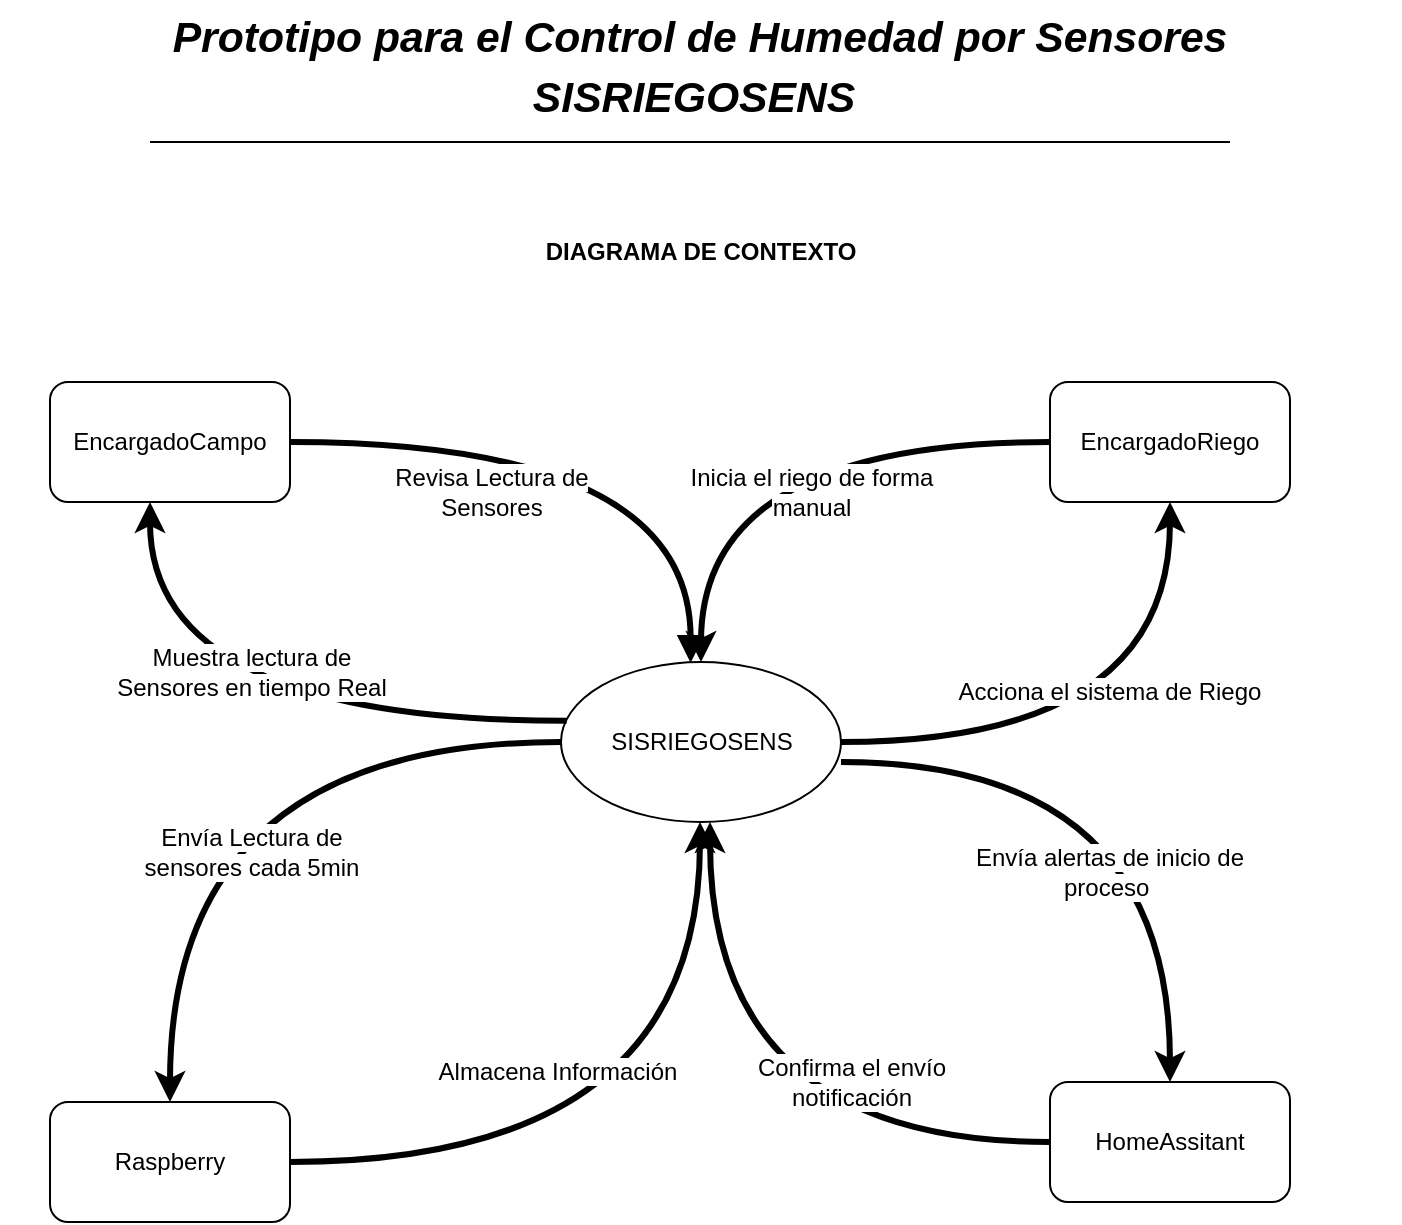 <mxfile version="27.0.5">
  <diagram name="Page-1" id="g3UqPk6g5Lqblqn8YSuC">
    <mxGraphModel dx="1026" dy="566" grid="1" gridSize="10" guides="1" tooltips="1" connect="1" arrows="1" fold="1" page="1" pageScale="1" pageWidth="850" pageHeight="1100" math="0" shadow="0">
      <root>
        <mxCell id="0" />
        <mxCell id="1" parent="0" />
        <mxCell id="OVNSUnDLSR-qPlaHyFdE-1" value="&lt;b&gt;DIAGRAMA DE CONTEXTO&lt;/b&gt;" style="text;html=1;align=center;verticalAlign=middle;whiteSpace=wrap;rounded=0;" parent="1" vertex="1">
          <mxGeometry x="343" y="120" width="165" height="30" as="geometry" />
        </mxCell>
        <mxCell id="WDlb1R9kwCsJJmP67_AE-10" style="edgeStyle=orthogonalEdgeStyle;rounded=0;orthogonalLoop=1;jettySize=auto;html=1;entryX=0;entryY=0.5;entryDx=0;entryDy=0;strokeWidth=3;endArrow=none;startFill=1;curved=1;endFill=0;startArrow=classic;" edge="1" parent="1" source="OVNSUnDLSR-qPlaHyFdE-2" target="WDlb1R9kwCsJJmP67_AE-5">
          <mxGeometry relative="1" as="geometry">
            <Array as="points">
              <mxPoint x="426" y="230" />
            </Array>
          </mxGeometry>
        </mxCell>
        <mxCell id="OVNSUnDLSR-qPlaHyFdE-2" value="SISRIEGOSENS" style="ellipse;whiteSpace=wrap;html=1;" parent="1" vertex="1">
          <mxGeometry x="355.5" y="340" width="140" height="80" as="geometry" />
        </mxCell>
        <mxCell id="WDlb1R9kwCsJJmP67_AE-4" value="EncargadoCampo" style="rounded=1;whiteSpace=wrap;html=1;" vertex="1" parent="1">
          <mxGeometry x="100" y="200" width="120" height="60" as="geometry" />
        </mxCell>
        <mxCell id="WDlb1R9kwCsJJmP67_AE-5" value="EncargadoRiego" style="rounded=1;whiteSpace=wrap;html=1;" vertex="1" parent="1">
          <mxGeometry x="600" y="200" width="120" height="60" as="geometry" />
        </mxCell>
        <mxCell id="WDlb1R9kwCsJJmP67_AE-6" value="Raspberry" style="rounded=1;whiteSpace=wrap;html=1;" vertex="1" parent="1">
          <mxGeometry x="100" y="560" width="120" height="60" as="geometry" />
        </mxCell>
        <mxCell id="WDlb1R9kwCsJJmP67_AE-7" value="HomeAssitant" style="rounded=1;whiteSpace=wrap;html=1;" vertex="1" parent="1">
          <mxGeometry x="600" y="550" width="120" height="60" as="geometry" />
        </mxCell>
        <mxCell id="WDlb1R9kwCsJJmP67_AE-13" style="edgeStyle=orthogonalEdgeStyle;rounded=0;orthogonalLoop=1;jettySize=auto;html=1;entryX=0.5;entryY=1;entryDx=0;entryDy=0;strokeWidth=3;endArrow=classic;startFill=0;curved=1;exitX=1;exitY=0.5;exitDx=0;exitDy=0;endFill=1;" edge="1" parent="1" source="OVNSUnDLSR-qPlaHyFdE-2" target="WDlb1R9kwCsJJmP67_AE-5">
          <mxGeometry relative="1" as="geometry">
            <mxPoint x="540" y="420" as="sourcePoint" />
            <mxPoint x="714" y="310" as="targetPoint" />
            <Array as="points">
              <mxPoint x="660" y="380" />
            </Array>
          </mxGeometry>
        </mxCell>
        <mxCell id="WDlb1R9kwCsJJmP67_AE-14" style="edgeStyle=orthogonalEdgeStyle;rounded=0;orthogonalLoop=1;jettySize=auto;html=1;entryX=0;entryY=0.5;entryDx=0;entryDy=0;strokeWidth=3;endArrow=none;startFill=1;curved=1;exitX=0.5;exitY=0;exitDx=0;exitDy=0;startArrow=classic;" edge="1" parent="1" source="WDlb1R9kwCsJJmP67_AE-6" target="OVNSUnDLSR-qPlaHyFdE-2">
          <mxGeometry relative="1" as="geometry">
            <mxPoint x="160" y="530" as="sourcePoint" />
            <mxPoint x="334" y="420" as="targetPoint" />
            <Array as="points">
              <mxPoint x="160" y="380" />
            </Array>
          </mxGeometry>
        </mxCell>
        <mxCell id="WDlb1R9kwCsJJmP67_AE-16" style="edgeStyle=orthogonalEdgeStyle;rounded=0;orthogonalLoop=1;jettySize=auto;html=1;strokeWidth=3;endArrow=classic;startFill=0;curved=1;exitX=1;exitY=0.5;exitDx=0;exitDy=0;endFill=1;" edge="1" parent="1" source="WDlb1R9kwCsJJmP67_AE-6">
          <mxGeometry relative="1" as="geometry">
            <mxPoint x="261" y="540" as="sourcePoint" />
            <mxPoint x="425" y="420" as="targetPoint" />
            <Array as="points">
              <mxPoint x="425" y="590" />
            </Array>
          </mxGeometry>
        </mxCell>
        <mxCell id="WDlb1R9kwCsJJmP67_AE-17" style="edgeStyle=orthogonalEdgeStyle;rounded=0;orthogonalLoop=1;jettySize=auto;html=1;entryX=0.463;entryY=0.005;entryDx=0;entryDy=0;strokeWidth=3;endArrow=block;startFill=0;curved=1;exitX=1;exitY=0.5;exitDx=0;exitDy=0;entryPerimeter=0;endFill=1;" edge="1" parent="1" source="WDlb1R9kwCsJJmP67_AE-4" target="OVNSUnDLSR-qPlaHyFdE-2">
          <mxGeometry relative="1" as="geometry">
            <mxPoint x="230.03" y="230" as="sourcePoint" />
            <mxPoint x="404.03" y="120" as="targetPoint" />
            <Array as="points">
              <mxPoint x="420" y="230" />
            </Array>
          </mxGeometry>
        </mxCell>
        <mxCell id="WDlb1R9kwCsJJmP67_AE-18" style="edgeStyle=orthogonalEdgeStyle;rounded=0;orthogonalLoop=1;jettySize=auto;html=1;entryX=0.02;entryY=0.367;entryDx=0;entryDy=0;strokeWidth=3;endArrow=none;startFill=1;curved=1;exitX=1;exitY=0.5;exitDx=0;exitDy=0;entryPerimeter=0;startArrow=classic;" edge="1" parent="1" target="OVNSUnDLSR-qPlaHyFdE-2">
          <mxGeometry relative="1" as="geometry">
            <mxPoint x="150" y="260" as="sourcePoint" />
            <mxPoint x="314" y="140" as="targetPoint" />
            <Array as="points">
              <mxPoint x="150" y="370" />
            </Array>
          </mxGeometry>
        </mxCell>
        <mxCell id="WDlb1R9kwCsJJmP67_AE-19" style="edgeStyle=orthogonalEdgeStyle;rounded=0;orthogonalLoop=1;jettySize=auto;html=1;entryX=0.5;entryY=0;entryDx=0;entryDy=0;strokeWidth=3;endArrow=classic;startFill=0;curved=1;exitX=1;exitY=0.5;exitDx=0;exitDy=0;endFill=1;" edge="1" parent="1" target="WDlb1R9kwCsJJmP67_AE-7">
          <mxGeometry relative="1" as="geometry">
            <mxPoint x="495.5" y="390" as="sourcePoint" />
            <mxPoint x="695.5" y="500" as="targetPoint" />
            <Array as="points">
              <mxPoint x="660" y="390" />
            </Array>
          </mxGeometry>
        </mxCell>
        <mxCell id="WDlb1R9kwCsJJmP67_AE-20" style="edgeStyle=orthogonalEdgeStyle;rounded=0;orthogonalLoop=1;jettySize=auto;html=1;entryX=0;entryY=0.5;entryDx=0;entryDy=0;strokeWidth=3;endArrow=none;startFill=1;curved=1;exitX=1;exitY=0.5;exitDx=0;exitDy=0;startArrow=classic;" edge="1" parent="1" target="WDlb1R9kwCsJJmP67_AE-7">
          <mxGeometry relative="1" as="geometry">
            <mxPoint x="430" y="420" as="sourcePoint" />
            <mxPoint x="638" y="529" as="targetPoint" />
            <Array as="points">
              <mxPoint x="430" y="580" />
            </Array>
          </mxGeometry>
        </mxCell>
        <mxCell id="WDlb1R9kwCsJJmP67_AE-21" value="&lt;span style=&quot;background-color: light-dark(#ffffff, var(--ge-dark-color, #121212));&quot;&gt;Inicia el riego de forma manual&lt;/span&gt;" style="text;html=1;align=center;verticalAlign=middle;whiteSpace=wrap;rounded=0;shadow=0;" vertex="1" parent="1">
          <mxGeometry x="410" y="240" width="142" height="30" as="geometry" />
        </mxCell>
        <mxCell id="WDlb1R9kwCsJJmP67_AE-23" value="&lt;span style=&quot;background-color: light-dark(#ffffff, var(--ge-dark-color, #121212));&quot;&gt;Acciona el sistema de Riego&lt;/span&gt;" style="text;html=1;align=center;verticalAlign=middle;whiteSpace=wrap;rounded=0;shadow=0;" vertex="1" parent="1">
          <mxGeometry x="550" y="340" width="160" height="30" as="geometry" />
        </mxCell>
        <mxCell id="WDlb1R9kwCsJJmP67_AE-24" value="&lt;span style=&quot;background-color: light-dark(#ffffff, var(--ge-dark-color, #121212));&quot;&gt;Revisa Lectura de Sensores&lt;/span&gt;" style="text;html=1;align=center;verticalAlign=middle;whiteSpace=wrap;rounded=0;shadow=0;" vertex="1" parent="1">
          <mxGeometry x="250" y="240" width="142" height="30" as="geometry" />
        </mxCell>
        <mxCell id="WDlb1R9kwCsJJmP67_AE-25" value="&lt;span style=&quot;background-color: light-dark(#ffffff, var(--ge-dark-color, #121212));&quot;&gt;Muestra lectura de Sensores en tiempo Real&lt;/span&gt;" style="text;html=1;align=center;verticalAlign=middle;whiteSpace=wrap;rounded=0;shadow=0;" vertex="1" parent="1">
          <mxGeometry x="130" y="330" width="142" height="30" as="geometry" />
        </mxCell>
        <mxCell id="WDlb1R9kwCsJJmP67_AE-26" value="&lt;span style=&quot;background-color: light-dark(#ffffff, var(--ge-dark-color, #121212));&quot;&gt;Envía Lectura de sensores cada 5min&lt;/span&gt;" style="text;html=1;align=center;verticalAlign=middle;whiteSpace=wrap;rounded=0;shadow=0;" vertex="1" parent="1">
          <mxGeometry x="130" y="420" width="142" height="30" as="geometry" />
        </mxCell>
        <mxCell id="WDlb1R9kwCsJJmP67_AE-27" value="&lt;span style=&quot;background-color: light-dark(#ffffff, var(--ge-dark-color, #121212));&quot;&gt;Almacena Información&lt;/span&gt;" style="text;html=1;align=center;verticalAlign=middle;whiteSpace=wrap;rounded=0;shadow=0;" vertex="1" parent="1">
          <mxGeometry x="283" y="530" width="142" height="30" as="geometry" />
        </mxCell>
        <mxCell id="WDlb1R9kwCsJJmP67_AE-28" value="&lt;span style=&quot;background-color: light-dark(#ffffff, var(--ge-dark-color, #121212));&quot;&gt;Envía alertas de inicio de proceso&amp;nbsp;&lt;/span&gt;" style="text;html=1;align=center;verticalAlign=middle;whiteSpace=wrap;rounded=0;shadow=0;" vertex="1" parent="1">
          <mxGeometry x="559" y="430" width="142" height="30" as="geometry" />
        </mxCell>
        <mxCell id="WDlb1R9kwCsJJmP67_AE-29" value="&lt;span style=&quot;background-color: light-dark(#ffffff, var(--ge-dark-color, #121212));&quot;&gt;Confirma el envío notificación&lt;/span&gt;" style="text;html=1;align=center;verticalAlign=middle;whiteSpace=wrap;rounded=0;shadow=0;" vertex="1" parent="1">
          <mxGeometry x="430" y="535" width="142" height="30" as="geometry" />
        </mxCell>
        <mxCell id="WDlb1R9kwCsJJmP67_AE-30" value="" style="group" vertex="1" connectable="0" parent="1">
          <mxGeometry x="75" y="10" width="700" height="70" as="geometry" />
        </mxCell>
        <mxCell id="WDlb1R9kwCsJJmP67_AE-31" value="&lt;div style=&quot;-webkit-user-drag: none; -webkit-tap-highlight-color: transparent; margin: 0px; padding: 0px; user-select: text; clear: both; cursor: text; overflow: visible; position: relative; direction: ltr; color: rgb(0, 0, 0); font-family: &amp;quot;Segoe UI&amp;quot;, &amp;quot;Segoe UI Web&amp;quot;, Arial, Verdana, sans-serif; text-align: start;&quot; class=&quot;OutlineElement Ltr SCXW107485866 BCX0&quot;&gt;&lt;p style=&quot;-webkit-user-drag: none; -webkit-tap-highlight-color: transparent; margin: 5.267px 0px 0px; padding: 0px; user-select: text; overflow-wrap: break-word; white-space-collapse: preserve; vertical-align: baseline; font-kerning: none; color: windowtext; text-align: center;&quot; class=&quot;Paragraph SCXW107485866 BCX0&quot;&gt;&lt;span style=&quot;-webkit-user-drag: none; -webkit-tap-highlight-color: transparent; margin: 0px; padding: 0px; user-select: text; font-size: 16pt; font-style: italic; line-height: 25px; font-family: Arial, Arial_EmbeddedFont, Arial_MSFontService, sans-serif; font-weight: bold; background-color: light-dark(#ffffff, var(--ge-dark-color, #121212)); font-variant-ligatures: none !important;&quot; class=&quot;TextRun SCXW107485866 BCX0&quot; lang=&quot;ES-ES&quot; data-contrast=&quot;auto&quot;&gt;Prototipo para el Control de Humedad por Sensores&lt;/span&gt;&lt;/p&gt;&lt;p style=&quot;-webkit-user-drag: none; -webkit-tap-highlight-color: transparent; margin: 5.267px 0px 0px; padding: 0px; user-select: text; overflow-wrap: break-word; white-space-collapse: preserve; vertical-align: baseline; font-kerning: none; color: windowtext; text-align: center;&quot; class=&quot;Paragraph SCXW107485866 BCX0&quot;&gt;&lt;span style=&quot;-webkit-user-drag: none; -webkit-tap-highlight-color: transparent; margin: 0px; padding: 0px; user-select: text; font-size: 16pt; font-style: italic; line-height: 25px; font-family: Arial, Arial_EmbeddedFont, Arial_MSFontService, sans-serif; font-weight: bold; background-color: light-dark(#ffffff, var(--ge-dark-color, #121212)); font-variant-ligatures: none !important;&quot; class=&quot;TextRun SCXW107485866 BCX0&quot; lang=&quot;ES-ES&quot; data-contrast=&quot;auto&quot;&gt;SISRIEGOSENS &lt;/span&gt;&lt;/p&gt;&lt;/div&gt;" style="text;html=1;align=center;verticalAlign=middle;whiteSpace=wrap;rounded=0;fillColor=default;fillStyle=dashed;" vertex="1" parent="WDlb1R9kwCsJJmP67_AE-30">
          <mxGeometry width="700" height="60" as="geometry" />
        </mxCell>
        <mxCell id="WDlb1R9kwCsJJmP67_AE-32" value="" style="endArrow=none;html=1;rounded=0;" edge="1" parent="WDlb1R9kwCsJJmP67_AE-30">
          <mxGeometry width="50" height="50" relative="1" as="geometry">
            <mxPoint x="75" y="70" as="sourcePoint" />
            <mxPoint x="615" y="70" as="targetPoint" />
            <Array as="points">
              <mxPoint x="355" y="70" />
            </Array>
          </mxGeometry>
        </mxCell>
      </root>
    </mxGraphModel>
  </diagram>
</mxfile>
